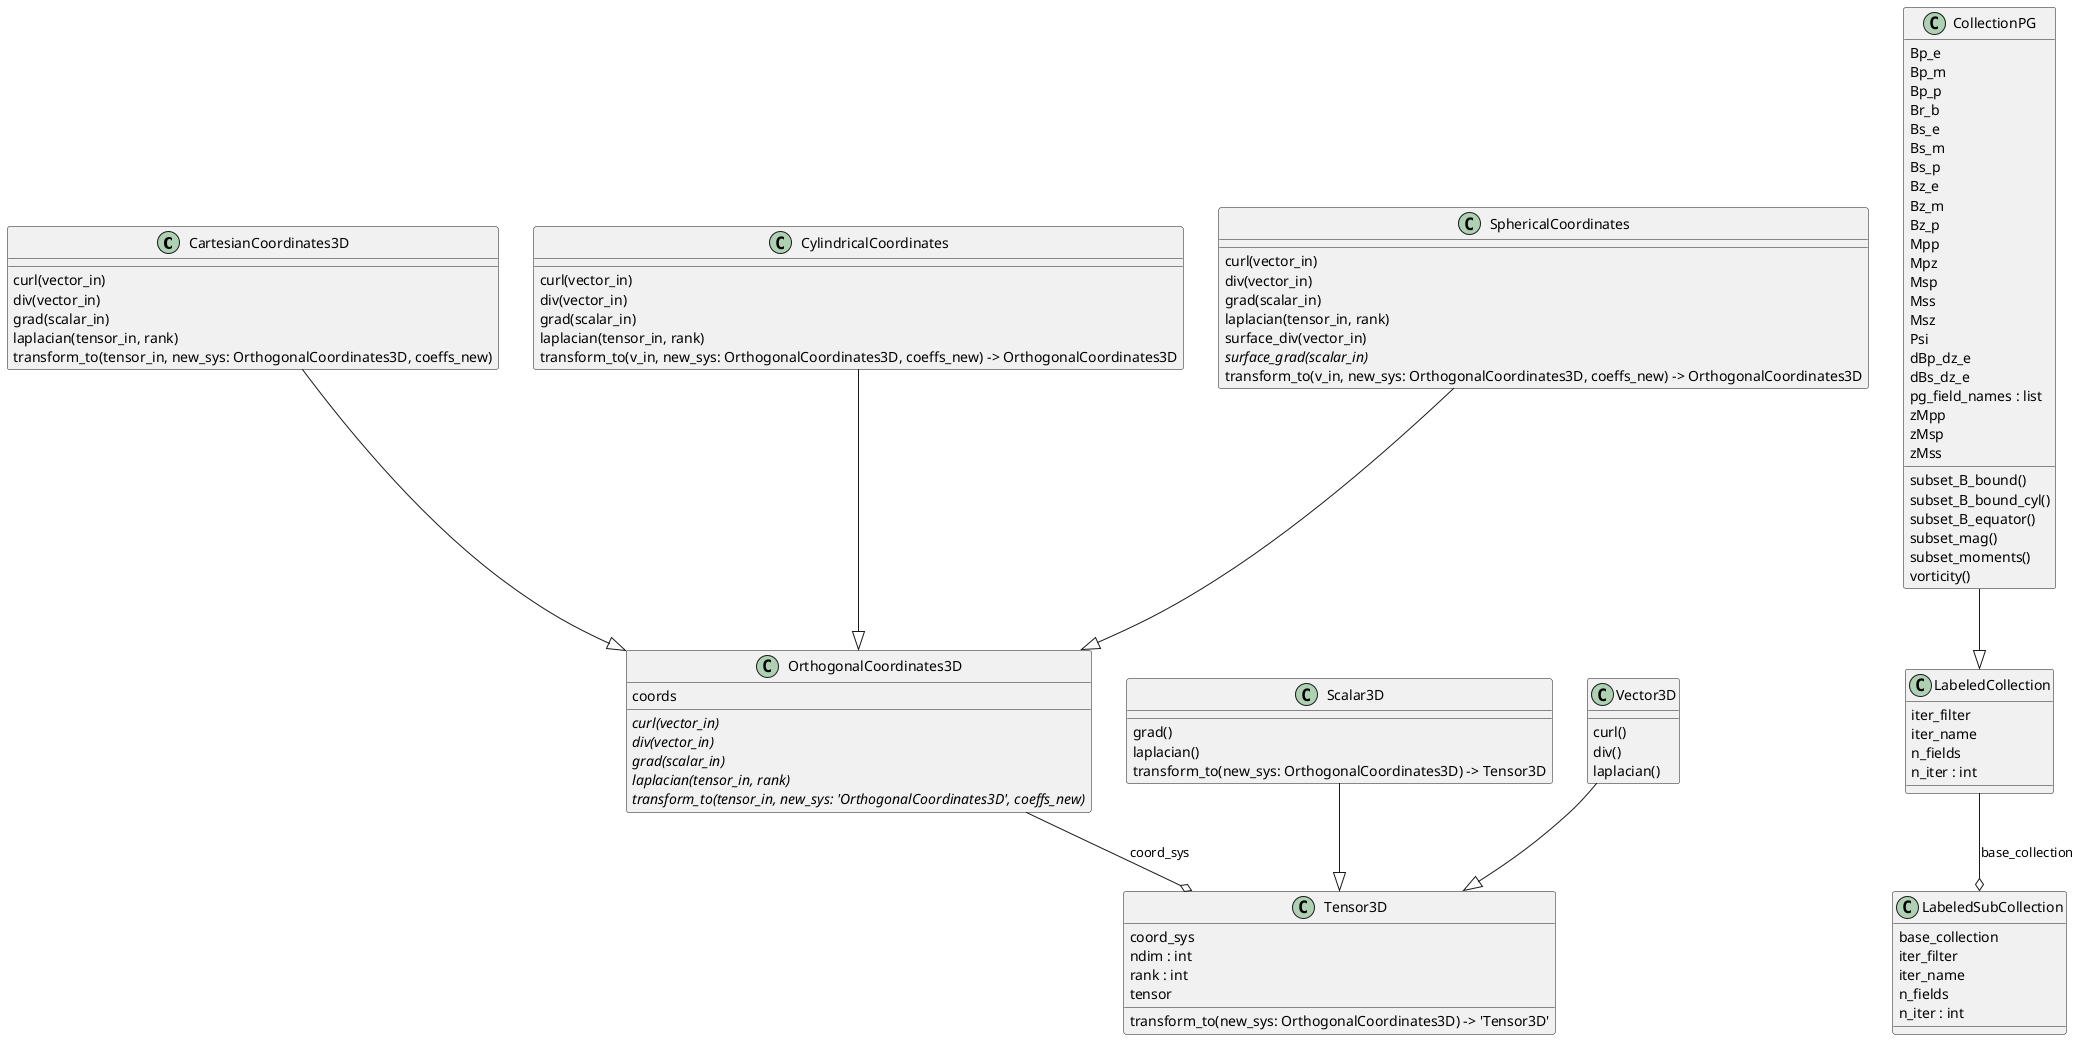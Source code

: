 @startuml classes_pg_assim
set namespaceSeparator none
class "CartesianCoordinates3D" as pg_utils.sympy_supp.vector_calculus_3d.CartesianCoordinates3D {
  curl(vector_in)
  div(vector_in)
  grad(scalar_in)
  laplacian(tensor_in, rank)
  transform_to(tensor_in, new_sys: OrthogonalCoordinates3D, coeffs_new)
}
class "CollectionPG" as pg_utils.pg_model.base.CollectionPG {
  Bp_e
  Bp_m
  Bp_p
  Br_b
  Bs_e
  Bs_m
  Bs_p
  Bz_e
  Bz_m
  Bz_p
  Mpp
  Mpz
  Msp
  Mss
  Msz
  Psi
  dBp_dz_e
  dBs_dz_e
  pg_field_names : list
  zMpp
  zMsp
  zMss
  subset_B_bound()
  subset_B_bound_cyl()
  subset_B_equator()
  subset_mag()
  subset_moments()
  vorticity()
}
class "CylindricalCoordinates" as pg_utils.sympy_supp.vector_calculus_3d.CylindricalCoordinates {
  curl(vector_in)
  div(vector_in)
  grad(scalar_in)
  laplacian(tensor_in, rank)
  transform_to(v_in, new_sys: OrthogonalCoordinates3D, coeffs_new) -> OrthogonalCoordinates3D
}
class "LabeledCollection" as pg_utils.pg_model.base.LabeledCollection {
  iter_filter
  iter_name
  n_fields
  n_iter : int
}
class "LabeledSubCollection" as pg_utils.pg_model.base.LabeledSubCollection {
  base_collection
  iter_filter
  iter_name
  n_fields
  n_iter : int
}
class "OrthogonalCoordinates3D" as pg_utils.sympy_supp.vector_calculus_3d.OrthogonalCoordinates3D {
  coords
  {abstract}curl(vector_in)
  {abstract}div(vector_in)
  {abstract}grad(scalar_in)
  {abstract}laplacian(tensor_in, rank)
  {abstract}transform_to(tensor_in, new_sys: 'OrthogonalCoordinates3D', coeffs_new)
}
class "Scalar3D" as pg_utils.sympy_supp.vector_calculus_3d.Scalar3D {
  grad()
  laplacian()
  transform_to(new_sys: OrthogonalCoordinates3D) -> Tensor3D
}
class "SphericalCoordinates" as pg_utils.sympy_supp.vector_calculus_3d.SphericalCoordinates {
  curl(vector_in)
  div(vector_in)
  grad(scalar_in)
  laplacian(tensor_in, rank)
  surface_div(vector_in)
  {abstract}surface_grad(scalar_in)
  transform_to(v_in, new_sys: OrthogonalCoordinates3D, coeffs_new) -> OrthogonalCoordinates3D
}
class "Tensor3D" as pg_utils.sympy_supp.vector_calculus_3d.Tensor3D {
  coord_sys
  ndim : int
  rank : int
  tensor
  transform_to(new_sys: OrthogonalCoordinates3D) -> 'Tensor3D'
}
class "Vector3D" as pg_utils.sympy_supp.vector_calculus_3d.Vector3D {
  curl()
  div()
  laplacian()
}
pg_utils.pg_model.base.CollectionPG --|> pg_utils.pg_model.base.LabeledCollection
pg_utils.sympy_supp.vector_calculus_3d.CartesianCoordinates3D --|> pg_utils.sympy_supp.vector_calculus_3d.OrthogonalCoordinates3D
pg_utils.sympy_supp.vector_calculus_3d.CylindricalCoordinates --|> pg_utils.sympy_supp.vector_calculus_3d.OrthogonalCoordinates3D
pg_utils.sympy_supp.vector_calculus_3d.Scalar3D --|> pg_utils.sympy_supp.vector_calculus_3d.Tensor3D
pg_utils.sympy_supp.vector_calculus_3d.SphericalCoordinates --|> pg_utils.sympy_supp.vector_calculus_3d.OrthogonalCoordinates3D
pg_utils.sympy_supp.vector_calculus_3d.Vector3D --|> pg_utils.sympy_supp.vector_calculus_3d.Tensor3D
pg_utils.pg_model.base.LabeledCollection --o pg_utils.pg_model.base.LabeledSubCollection : base_collection
pg_utils.sympy_supp.vector_calculus_3d.OrthogonalCoordinates3D --o pg_utils.sympy_supp.vector_calculus_3d.Tensor3D : coord_sys
@enduml
